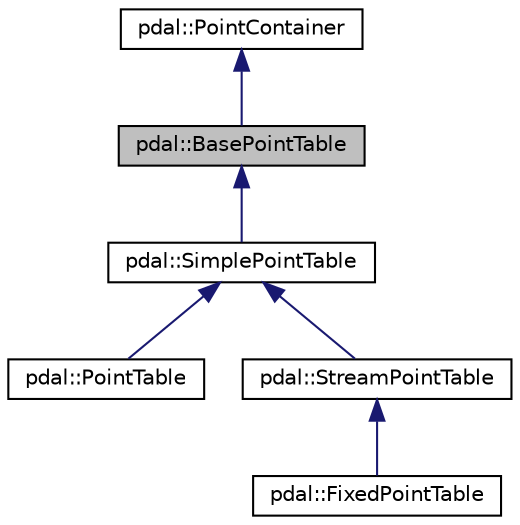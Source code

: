 digraph "pdal::BasePointTable"
{
  edge [fontname="Helvetica",fontsize="10",labelfontname="Helvetica",labelfontsize="10"];
  node [fontname="Helvetica",fontsize="10",shape=record];
  Node1 [label="pdal::BasePointTable",height=0.2,width=0.4,color="black", fillcolor="grey75", style="filled", fontcolor="black"];
  Node2 -> Node1 [dir="back",color="midnightblue",fontsize="10",style="solid",fontname="Helvetica"];
  Node2 [label="pdal::PointContainer",height=0.2,width=0.4,color="black", fillcolor="white", style="filled",URL="$classpdal_1_1PointContainer.html"];
  Node1 -> Node3 [dir="back",color="midnightblue",fontsize="10",style="solid",fontname="Helvetica"];
  Node3 [label="pdal::SimplePointTable",height=0.2,width=0.4,color="black", fillcolor="white", style="filled",URL="$classpdal_1_1SimplePointTable.html"];
  Node3 -> Node4 [dir="back",color="midnightblue",fontsize="10",style="solid",fontname="Helvetica"];
  Node4 [label="pdal::PointTable",height=0.2,width=0.4,color="black", fillcolor="white", style="filled",URL="$classpdal_1_1PointTable.html"];
  Node3 -> Node5 [dir="back",color="midnightblue",fontsize="10",style="solid",fontname="Helvetica"];
  Node5 [label="pdal::StreamPointTable",height=0.2,width=0.4,color="black", fillcolor="white", style="filled",URL="$classpdal_1_1StreamPointTable.html"];
  Node5 -> Node6 [dir="back",color="midnightblue",fontsize="10",style="solid",fontname="Helvetica"];
  Node6 [label="pdal::FixedPointTable",height=0.2,width=0.4,color="black", fillcolor="white", style="filled",URL="$classpdal_1_1FixedPointTable.html"];
}

